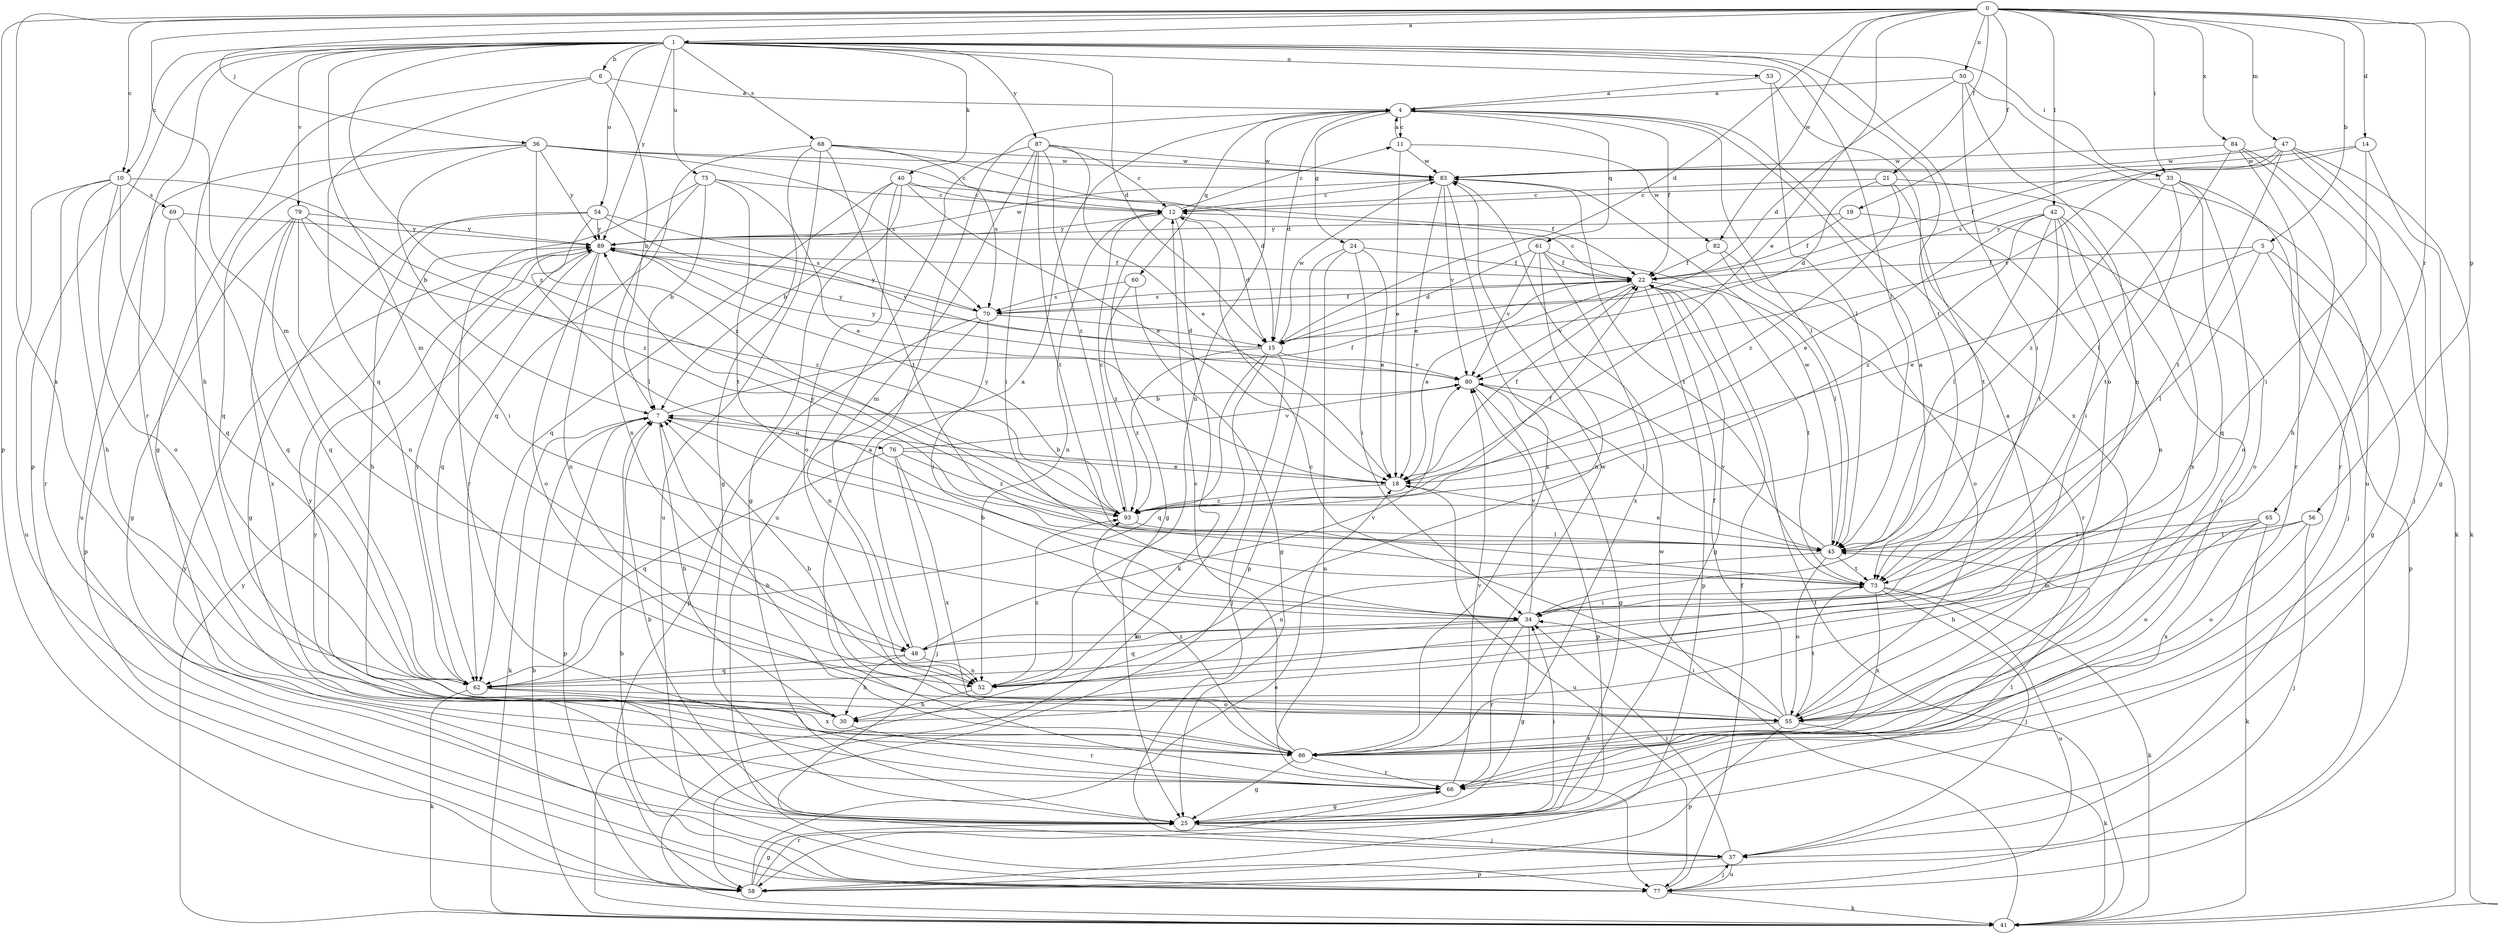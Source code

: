 strict digraph  {
0;
1;
4;
5;
6;
7;
10;
11;
12;
14;
15;
18;
19;
21;
22;
24;
25;
30;
33;
34;
36;
37;
40;
41;
42;
45;
47;
48;
50;
52;
53;
54;
55;
56;
58;
60;
61;
62;
65;
66;
68;
69;
70;
73;
75;
76;
77;
79;
80;
82;
83;
84;
86;
87;
89;
93;
0 -> 1  [label=a];
0 -> 5  [label=b];
0 -> 10  [label=c];
0 -> 14  [label=d];
0 -> 15  [label=d];
0 -> 18  [label=e];
0 -> 19  [label=f];
0 -> 21  [label=f];
0 -> 33  [label=i];
0 -> 36  [label=j];
0 -> 42  [label=l];
0 -> 47  [label=m];
0 -> 48  [label=m];
0 -> 50  [label=n];
0 -> 56  [label=p];
0 -> 58  [label=p];
0 -> 65  [label=r];
0 -> 82  [label=w];
0 -> 84  [label=x];
0 -> 86  [label=x];
1 -> 6  [label=b];
1 -> 10  [label=c];
1 -> 15  [label=d];
1 -> 30  [label=h];
1 -> 33  [label=i];
1 -> 40  [label=k];
1 -> 45  [label=l];
1 -> 48  [label=m];
1 -> 53  [label=o];
1 -> 54  [label=o];
1 -> 55  [label=o];
1 -> 58  [label=p];
1 -> 66  [label=r];
1 -> 68  [label=s];
1 -> 73  [label=t];
1 -> 75  [label=u];
1 -> 79  [label=v];
1 -> 87  [label=y];
1 -> 89  [label=y];
1 -> 93  [label=z];
4 -> 11  [label=c];
4 -> 15  [label=d];
4 -> 22  [label=f];
4 -> 24  [label=g];
4 -> 45  [label=l];
4 -> 52  [label=n];
4 -> 60  [label=q];
4 -> 61  [label=q];
5 -> 18  [label=e];
5 -> 22  [label=f];
5 -> 25  [label=g];
5 -> 45  [label=l];
5 -> 58  [label=p];
6 -> 4  [label=a];
6 -> 7  [label=b];
6 -> 25  [label=g];
6 -> 62  [label=q];
7 -> 22  [label=f];
7 -> 30  [label=h];
7 -> 41  [label=k];
7 -> 58  [label=p];
7 -> 76  [label=u];
10 -> 30  [label=h];
10 -> 55  [label=o];
10 -> 62  [label=q];
10 -> 66  [label=r];
10 -> 69  [label=s];
10 -> 77  [label=u];
10 -> 93  [label=z];
11 -> 4  [label=a];
11 -> 18  [label=e];
11 -> 82  [label=w];
11 -> 83  [label=w];
12 -> 11  [label=c];
12 -> 15  [label=d];
12 -> 25  [label=g];
12 -> 41  [label=k];
12 -> 52  [label=n];
12 -> 89  [label=y];
14 -> 25  [label=g];
14 -> 34  [label=i];
14 -> 70  [label=s];
14 -> 83  [label=w];
15 -> 37  [label=j];
15 -> 41  [label=k];
15 -> 62  [label=q];
15 -> 80  [label=v];
15 -> 83  [label=w];
15 -> 89  [label=y];
15 -> 93  [label=z];
18 -> 7  [label=b];
18 -> 22  [label=f];
18 -> 77  [label=u];
18 -> 93  [label=z];
19 -> 22  [label=f];
19 -> 55  [label=o];
19 -> 89  [label=y];
21 -> 12  [label=c];
21 -> 15  [label=d];
21 -> 73  [label=t];
21 -> 86  [label=x];
21 -> 93  [label=z];
22 -> 12  [label=c];
22 -> 18  [label=e];
22 -> 25  [label=g];
22 -> 58  [label=p];
22 -> 70  [label=s];
22 -> 73  [label=t];
22 -> 80  [label=v];
24 -> 18  [label=e];
24 -> 22  [label=f];
24 -> 34  [label=i];
24 -> 58  [label=p];
24 -> 77  [label=u];
25 -> 7  [label=b];
25 -> 34  [label=i];
25 -> 37  [label=j];
25 -> 45  [label=l];
25 -> 89  [label=y];
30 -> 66  [label=r];
33 -> 12  [label=c];
33 -> 37  [label=j];
33 -> 55  [label=o];
33 -> 62  [label=q];
33 -> 73  [label=t];
33 -> 93  [label=z];
34 -> 4  [label=a];
34 -> 7  [label=b];
34 -> 25  [label=g];
34 -> 48  [label=m];
34 -> 62  [label=q];
34 -> 66  [label=r];
34 -> 80  [label=v];
36 -> 7  [label=b];
36 -> 12  [label=c];
36 -> 62  [label=q];
36 -> 70  [label=s];
36 -> 77  [label=u];
36 -> 83  [label=w];
36 -> 89  [label=y];
36 -> 93  [label=z];
37 -> 34  [label=i];
37 -> 58  [label=p];
37 -> 77  [label=u];
40 -> 7  [label=b];
40 -> 12  [label=c];
40 -> 18  [label=e];
40 -> 22  [label=f];
40 -> 25  [label=g];
40 -> 55  [label=o];
40 -> 62  [label=q];
41 -> 7  [label=b];
41 -> 22  [label=f];
41 -> 83  [label=w];
41 -> 89  [label=y];
42 -> 18  [label=e];
42 -> 34  [label=i];
42 -> 45  [label=l];
42 -> 52  [label=n];
42 -> 66  [label=r];
42 -> 73  [label=t];
42 -> 89  [label=y];
42 -> 93  [label=z];
45 -> 18  [label=e];
45 -> 52  [label=n];
45 -> 55  [label=o];
45 -> 73  [label=t];
45 -> 80  [label=v];
45 -> 83  [label=w];
45 -> 89  [label=y];
47 -> 22  [label=f];
47 -> 37  [label=j];
47 -> 41  [label=k];
47 -> 66  [label=r];
47 -> 73  [label=t];
47 -> 80  [label=v];
47 -> 83  [label=w];
48 -> 4  [label=a];
48 -> 30  [label=h];
48 -> 52  [label=n];
48 -> 62  [label=q];
48 -> 80  [label=v];
50 -> 4  [label=a];
50 -> 15  [label=d];
50 -> 34  [label=i];
50 -> 52  [label=n];
50 -> 77  [label=u];
52 -> 30  [label=h];
52 -> 93  [label=z];
53 -> 4  [label=a];
53 -> 45  [label=l];
53 -> 86  [label=x];
54 -> 25  [label=g];
54 -> 30  [label=h];
54 -> 45  [label=l];
54 -> 70  [label=s];
54 -> 80  [label=v];
54 -> 89  [label=y];
55 -> 4  [label=a];
55 -> 7  [label=b];
55 -> 12  [label=c];
55 -> 22  [label=f];
55 -> 34  [label=i];
55 -> 41  [label=k];
55 -> 58  [label=p];
55 -> 73  [label=t];
55 -> 86  [label=x];
56 -> 30  [label=h];
56 -> 37  [label=j];
56 -> 45  [label=l];
56 -> 55  [label=o];
58 -> 18  [label=e];
58 -> 25  [label=g];
58 -> 66  [label=r];
60 -> 25  [label=g];
60 -> 70  [label=s];
60 -> 93  [label=z];
61 -> 15  [label=d];
61 -> 22  [label=f];
61 -> 45  [label=l];
61 -> 52  [label=n];
61 -> 80  [label=v];
61 -> 86  [label=x];
62 -> 41  [label=k];
62 -> 55  [label=o];
62 -> 86  [label=x];
62 -> 89  [label=y];
65 -> 41  [label=k];
65 -> 45  [label=l];
65 -> 48  [label=m];
65 -> 55  [label=o];
65 -> 86  [label=x];
66 -> 4  [label=a];
66 -> 25  [label=g];
66 -> 80  [label=v];
68 -> 15  [label=d];
68 -> 25  [label=g];
68 -> 62  [label=q];
68 -> 70  [label=s];
68 -> 73  [label=t];
68 -> 77  [label=u];
68 -> 83  [label=w];
69 -> 58  [label=p];
69 -> 62  [label=q];
69 -> 89  [label=y];
70 -> 15  [label=d];
70 -> 22  [label=f];
70 -> 34  [label=i];
70 -> 52  [label=n];
70 -> 58  [label=p];
70 -> 89  [label=y];
73 -> 34  [label=i];
73 -> 37  [label=j];
73 -> 41  [label=k];
73 -> 77  [label=u];
73 -> 86  [label=x];
75 -> 7  [label=b];
75 -> 12  [label=c];
75 -> 18  [label=e];
75 -> 52  [label=n];
75 -> 66  [label=r];
75 -> 73  [label=t];
76 -> 18  [label=e];
76 -> 37  [label=j];
76 -> 62  [label=q];
76 -> 80  [label=v];
76 -> 86  [label=x];
76 -> 93  [label=z];
77 -> 7  [label=b];
77 -> 22  [label=f];
77 -> 37  [label=j];
77 -> 41  [label=k];
77 -> 89  [label=y];
79 -> 25  [label=g];
79 -> 34  [label=i];
79 -> 52  [label=n];
79 -> 62  [label=q];
79 -> 86  [label=x];
79 -> 89  [label=y];
79 -> 93  [label=z];
80 -> 7  [label=b];
80 -> 25  [label=g];
80 -> 45  [label=l];
80 -> 58  [label=p];
80 -> 89  [label=y];
82 -> 22  [label=f];
82 -> 55  [label=o];
82 -> 66  [label=r];
83 -> 12  [label=c];
83 -> 18  [label=e];
83 -> 73  [label=t];
83 -> 80  [label=v];
83 -> 86  [label=x];
84 -> 30  [label=h];
84 -> 41  [label=k];
84 -> 45  [label=l];
84 -> 66  [label=r];
84 -> 83  [label=w];
86 -> 7  [label=b];
86 -> 12  [label=c];
86 -> 25  [label=g];
86 -> 66  [label=r];
86 -> 83  [label=w];
86 -> 89  [label=y];
86 -> 93  [label=z];
87 -> 12  [label=c];
87 -> 18  [label=e];
87 -> 34  [label=i];
87 -> 48  [label=m];
87 -> 73  [label=t];
87 -> 77  [label=u];
87 -> 83  [label=w];
87 -> 93  [label=z];
89 -> 22  [label=f];
89 -> 52  [label=n];
89 -> 55  [label=o];
89 -> 62  [label=q];
89 -> 83  [label=w];
93 -> 12  [label=c];
93 -> 22  [label=f];
93 -> 45  [label=l];
93 -> 89  [label=y];
}
